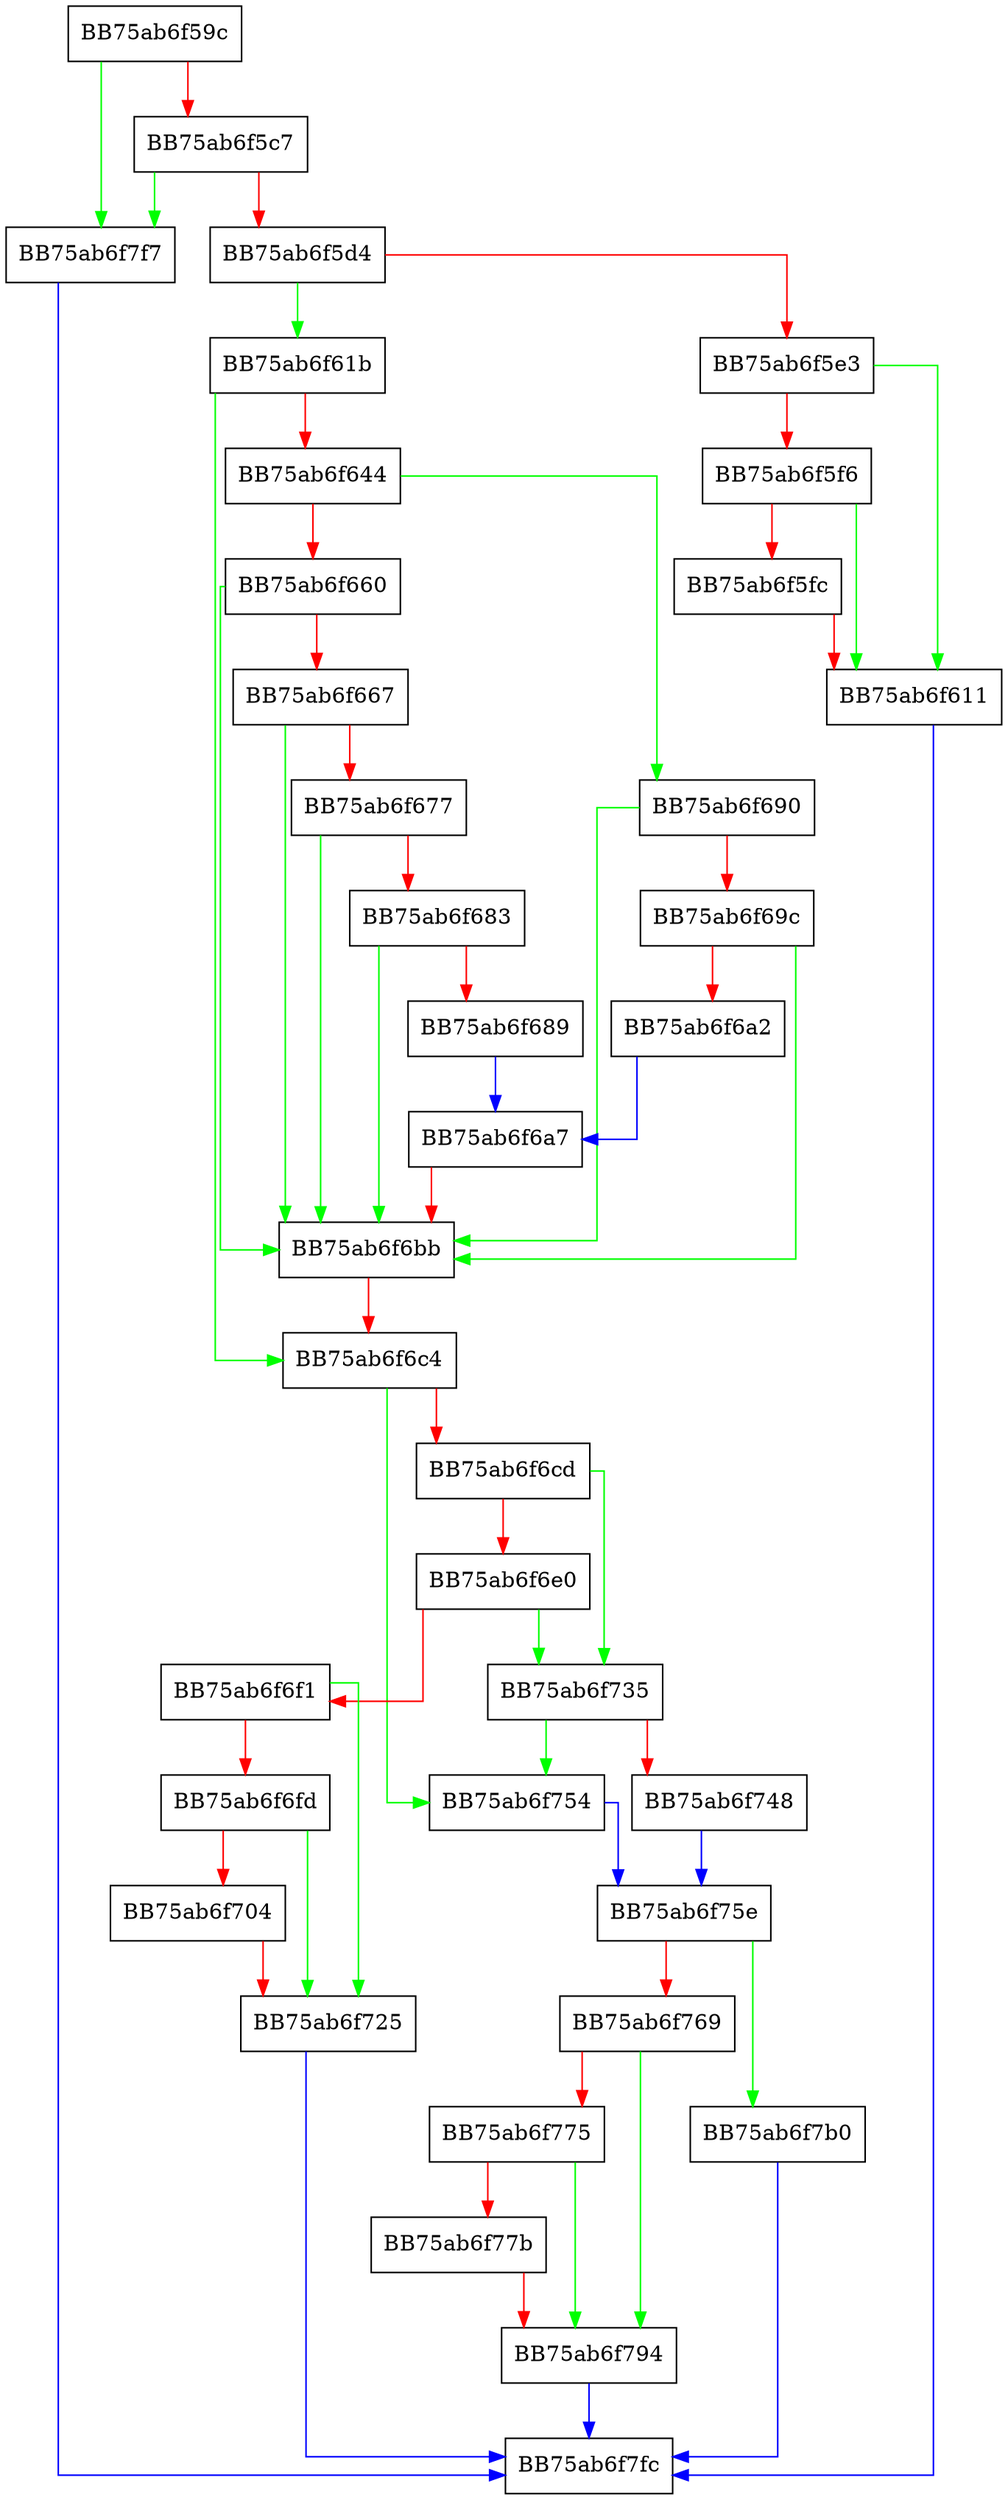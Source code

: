 digraph DoInsert {
  node [shape="box"];
  graph [splines=ortho];
  BB75ab6f59c -> BB75ab6f7f7 [color="green"];
  BB75ab6f59c -> BB75ab6f5c7 [color="red"];
  BB75ab6f5c7 -> BB75ab6f7f7 [color="green"];
  BB75ab6f5c7 -> BB75ab6f5d4 [color="red"];
  BB75ab6f5d4 -> BB75ab6f61b [color="green"];
  BB75ab6f5d4 -> BB75ab6f5e3 [color="red"];
  BB75ab6f5e3 -> BB75ab6f611 [color="green"];
  BB75ab6f5e3 -> BB75ab6f5f6 [color="red"];
  BB75ab6f5f6 -> BB75ab6f611 [color="green"];
  BB75ab6f5f6 -> BB75ab6f5fc [color="red"];
  BB75ab6f5fc -> BB75ab6f611 [color="red"];
  BB75ab6f611 -> BB75ab6f7fc [color="blue"];
  BB75ab6f61b -> BB75ab6f6c4 [color="green"];
  BB75ab6f61b -> BB75ab6f644 [color="red"];
  BB75ab6f644 -> BB75ab6f690 [color="green"];
  BB75ab6f644 -> BB75ab6f660 [color="red"];
  BB75ab6f660 -> BB75ab6f6bb [color="green"];
  BB75ab6f660 -> BB75ab6f667 [color="red"];
  BB75ab6f667 -> BB75ab6f6bb [color="green"];
  BB75ab6f667 -> BB75ab6f677 [color="red"];
  BB75ab6f677 -> BB75ab6f6bb [color="green"];
  BB75ab6f677 -> BB75ab6f683 [color="red"];
  BB75ab6f683 -> BB75ab6f6bb [color="green"];
  BB75ab6f683 -> BB75ab6f689 [color="red"];
  BB75ab6f689 -> BB75ab6f6a7 [color="blue"];
  BB75ab6f690 -> BB75ab6f6bb [color="green"];
  BB75ab6f690 -> BB75ab6f69c [color="red"];
  BB75ab6f69c -> BB75ab6f6bb [color="green"];
  BB75ab6f69c -> BB75ab6f6a2 [color="red"];
  BB75ab6f6a2 -> BB75ab6f6a7 [color="blue"];
  BB75ab6f6a7 -> BB75ab6f6bb [color="red"];
  BB75ab6f6bb -> BB75ab6f6c4 [color="red"];
  BB75ab6f6c4 -> BB75ab6f754 [color="green"];
  BB75ab6f6c4 -> BB75ab6f6cd [color="red"];
  BB75ab6f6cd -> BB75ab6f735 [color="green"];
  BB75ab6f6cd -> BB75ab6f6e0 [color="red"];
  BB75ab6f6e0 -> BB75ab6f735 [color="green"];
  BB75ab6f6e0 -> BB75ab6f6f1 [color="red"];
  BB75ab6f6f1 -> BB75ab6f725 [color="green"];
  BB75ab6f6f1 -> BB75ab6f6fd [color="red"];
  BB75ab6f6fd -> BB75ab6f725 [color="green"];
  BB75ab6f6fd -> BB75ab6f704 [color="red"];
  BB75ab6f704 -> BB75ab6f725 [color="red"];
  BB75ab6f725 -> BB75ab6f7fc [color="blue"];
  BB75ab6f735 -> BB75ab6f754 [color="green"];
  BB75ab6f735 -> BB75ab6f748 [color="red"];
  BB75ab6f748 -> BB75ab6f75e [color="blue"];
  BB75ab6f754 -> BB75ab6f75e [color="blue"];
  BB75ab6f75e -> BB75ab6f7b0 [color="green"];
  BB75ab6f75e -> BB75ab6f769 [color="red"];
  BB75ab6f769 -> BB75ab6f794 [color="green"];
  BB75ab6f769 -> BB75ab6f775 [color="red"];
  BB75ab6f775 -> BB75ab6f794 [color="green"];
  BB75ab6f775 -> BB75ab6f77b [color="red"];
  BB75ab6f77b -> BB75ab6f794 [color="red"];
  BB75ab6f794 -> BB75ab6f7fc [color="blue"];
  BB75ab6f7b0 -> BB75ab6f7fc [color="blue"];
  BB75ab6f7f7 -> BB75ab6f7fc [color="blue"];
}